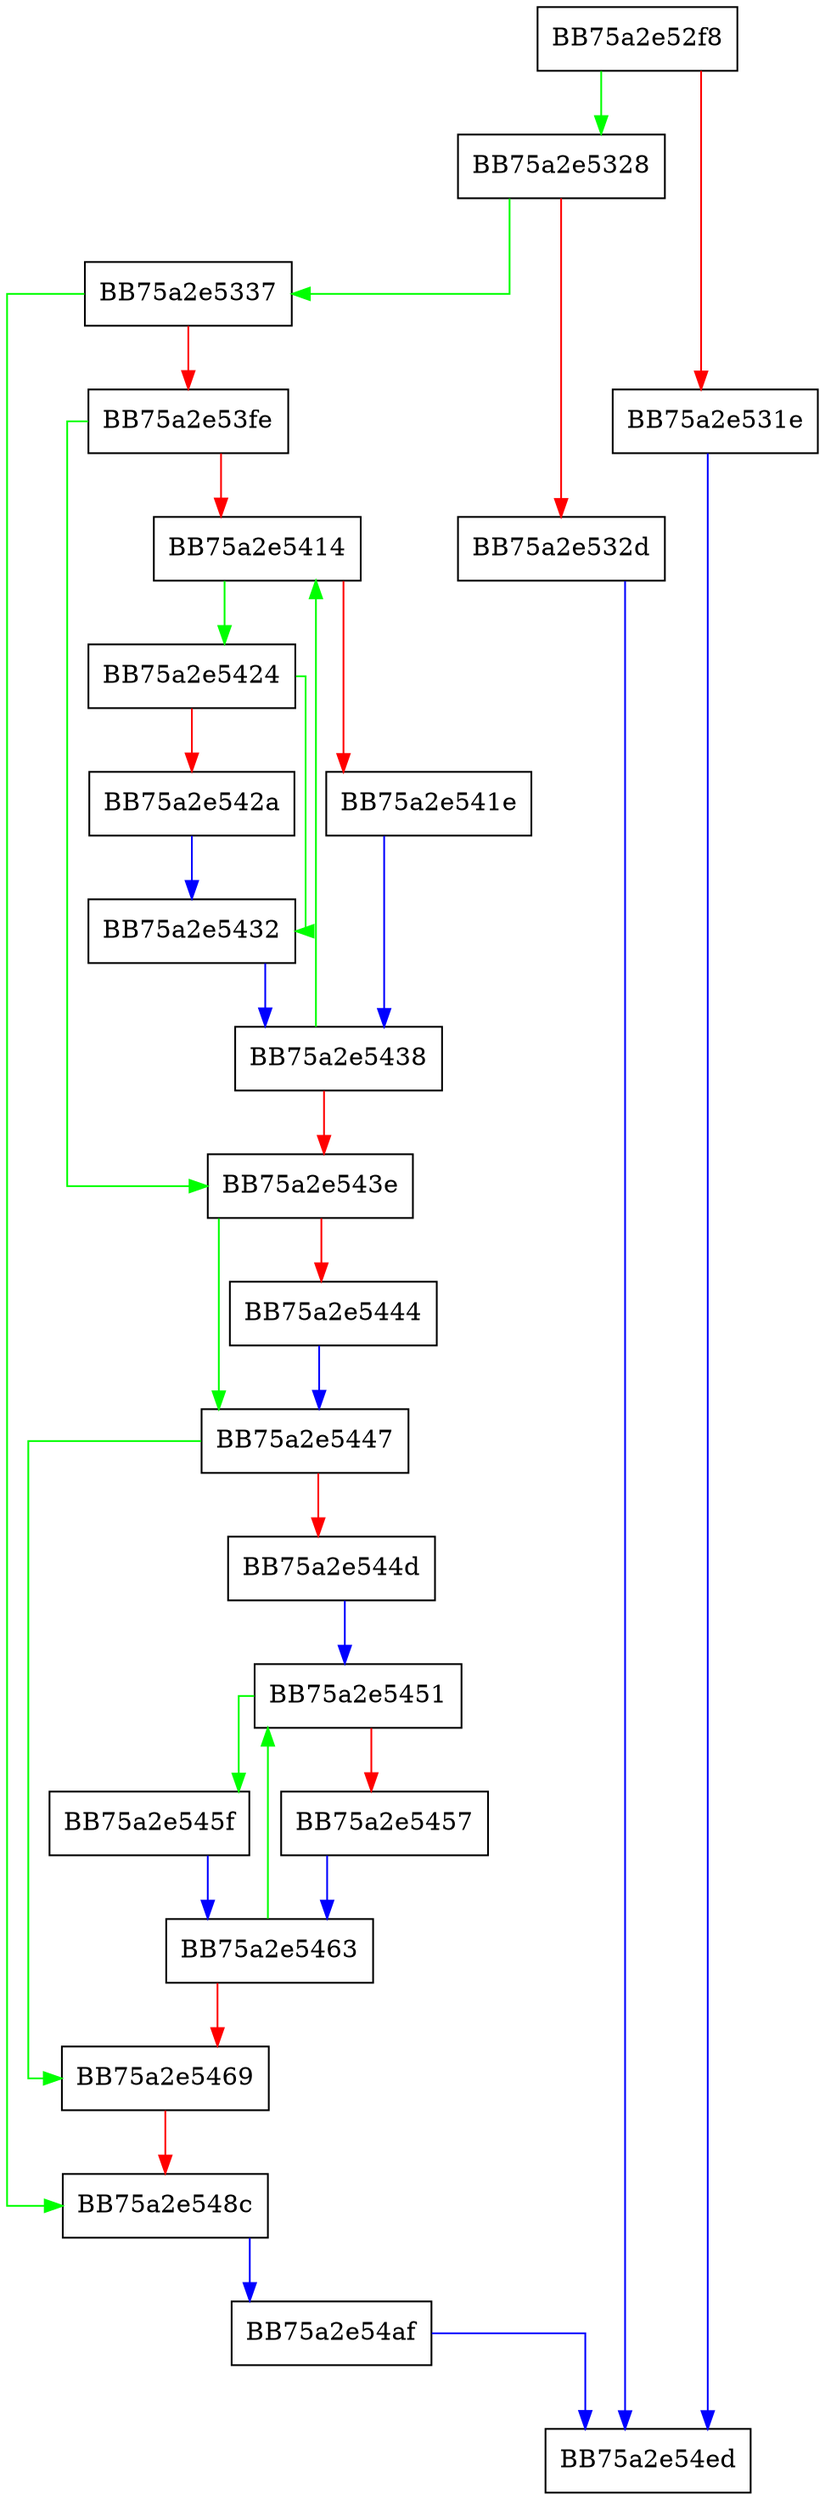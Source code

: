 digraph Set {
  node [shape="box"];
  graph [splines=ortho];
  BB75a2e52f8 -> BB75a2e5328 [color="green"];
  BB75a2e52f8 -> BB75a2e531e [color="red"];
  BB75a2e531e -> BB75a2e54ed [color="blue"];
  BB75a2e5328 -> BB75a2e5337 [color="green"];
  BB75a2e5328 -> BB75a2e532d [color="red"];
  BB75a2e532d -> BB75a2e54ed [color="blue"];
  BB75a2e5337 -> BB75a2e548c [color="green"];
  BB75a2e5337 -> BB75a2e53fe [color="red"];
  BB75a2e53fe -> BB75a2e543e [color="green"];
  BB75a2e53fe -> BB75a2e5414 [color="red"];
  BB75a2e5414 -> BB75a2e5424 [color="green"];
  BB75a2e5414 -> BB75a2e541e [color="red"];
  BB75a2e541e -> BB75a2e5438 [color="blue"];
  BB75a2e5424 -> BB75a2e5432 [color="green"];
  BB75a2e5424 -> BB75a2e542a [color="red"];
  BB75a2e542a -> BB75a2e5432 [color="blue"];
  BB75a2e5432 -> BB75a2e5438 [color="blue"];
  BB75a2e5438 -> BB75a2e5414 [color="green"];
  BB75a2e5438 -> BB75a2e543e [color="red"];
  BB75a2e543e -> BB75a2e5447 [color="green"];
  BB75a2e543e -> BB75a2e5444 [color="red"];
  BB75a2e5444 -> BB75a2e5447 [color="blue"];
  BB75a2e5447 -> BB75a2e5469 [color="green"];
  BB75a2e5447 -> BB75a2e544d [color="red"];
  BB75a2e544d -> BB75a2e5451 [color="blue"];
  BB75a2e5451 -> BB75a2e545f [color="green"];
  BB75a2e5451 -> BB75a2e5457 [color="red"];
  BB75a2e5457 -> BB75a2e5463 [color="blue"];
  BB75a2e545f -> BB75a2e5463 [color="blue"];
  BB75a2e5463 -> BB75a2e5451 [color="green"];
  BB75a2e5463 -> BB75a2e5469 [color="red"];
  BB75a2e5469 -> BB75a2e548c [color="red"];
  BB75a2e548c -> BB75a2e54af [color="blue"];
  BB75a2e54af -> BB75a2e54ed [color="blue"];
}